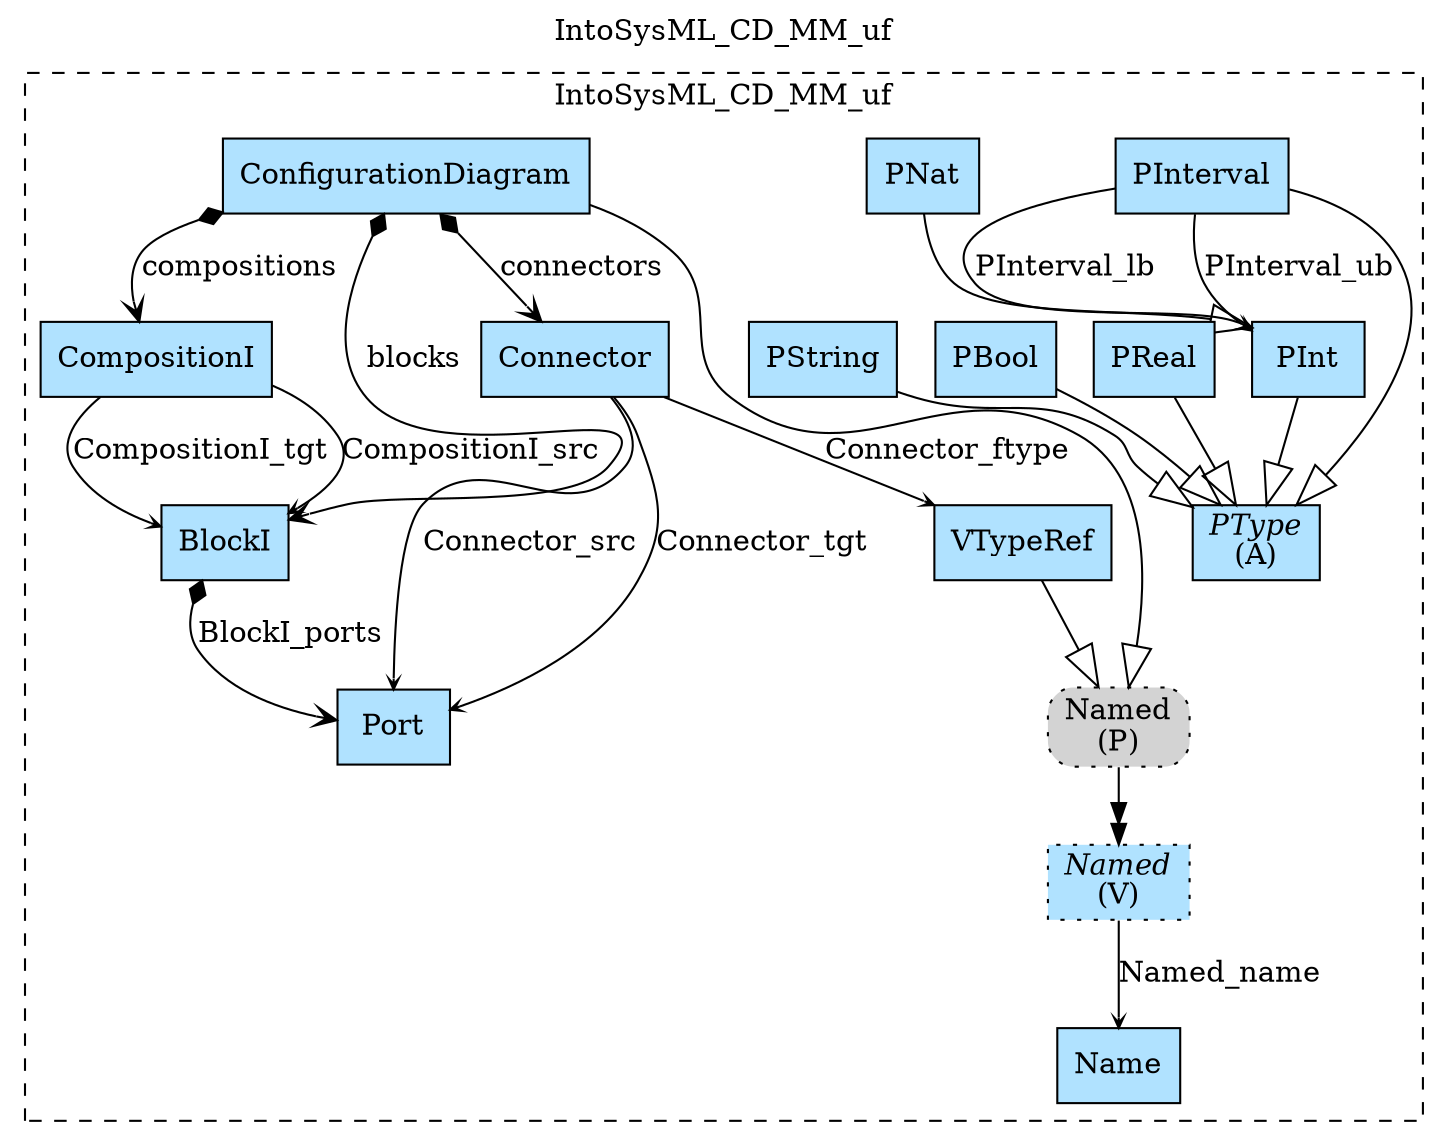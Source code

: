 digraph {graph[label=IntoSysML_CD_MM_uf,labelloc=tl,labelfontsize=12];
subgraph cluster_IntoSysML_CD_MM_uf{style=dashed;label=IntoSysML_CD_MM_uf;
"Named"[shape=record,fillcolor=lightskyblue1,style ="filled,dotted",label=<{<I>Named</I><br/>(V)}>];
"Name"[shape=record,fillcolor=lightskyblue1,style = filled,label="Name"];
"PNat"[shape=record,fillcolor=lightskyblue1,style = filled,label="PNat"];
"PReal"[shape=record,fillcolor=lightskyblue1,style = filled,label="PReal"];
"PBool"[shape=record,fillcolor=lightskyblue1,style = filled,label="PBool"];
"PString"[shape=record,fillcolor=lightskyblue1,style = filled,label="PString"];
"PType"[shape=record,fillcolor=lightskyblue1,style = filled,label=<{<I>PType</I><br/>(A)}>];
"PInterval"[shape=record,fillcolor=lightskyblue1,style = filled,label="PInterval"];
"PInt"[shape=record,fillcolor=lightskyblue1,style = filled,label="PInt"];
"ConfigurationDiagram"[shape=record,fillcolor=lightskyblue1,style = filled,label="ConfigurationDiagram"];
"Connector"[shape=record,fillcolor=lightskyblue1,style = filled,label="Connector"];
"Port"[shape=record,fillcolor=lightskyblue1,style = filled,label="Port"];
"CompositionI"[shape=record,fillcolor=lightskyblue1,style = filled,label="CompositionI"];
"BlockI"[shape=record,fillcolor=lightskyblue1,style = filled,label="BlockI"];
"VTypeRef"[shape=record,fillcolor=lightskyblue1,style = filled,label="VTypeRef"];
"PNamed"[shape=box,fillcolor=lightgray,style ="rounded,filled,dotted",label=<Named<br/>(P)>];

"Named"->"Name"[label="Named_name",arrowhead=vee,headlabel="",arrowsize=.5];
"PNat"->"PInt"[arrowhead=onormal,arrowsize=2.0];
"PInt"->"PType"[arrowhead=onormal,arrowsize=2.0];
"PInterval"->"PType"[arrowhead=onormal,arrowsize=2.0];
"PReal"->"PType"[arrowhead=onormal,arrowsize=2.0];
"PBool"->"PType"[arrowhead=onormal,arrowsize=2.0];
"PString"->"PType"[arrowhead=onormal,arrowsize=2.0];
"PInterval"->"PInt"[label="PInterval_lb",arrowhead=vee,headlabel="",arrowsize=.5];
"PInterval"->"PInt"[label="PInterval_ub",arrowhead=vee,headlabel="",arrowsize=.5];
"ConfigurationDiagram"->"PNamed"[arrowhead=onormal,arrowsize=2.0];
"ConfigurationDiagram"->"CompositionI"[label="compositions",arrowhead=vee,arrowtail=diamond,dir=both,headlabel=""];
"ConfigurationDiagram"->"BlockI"[label="blocks",arrowhead=vee,arrowtail=diamond,dir=both,headlabel=""];
"ConfigurationDiagram"->"Connector"[label="connectors",arrowhead=vee,arrowtail=diamond,dir=both,headlabel=""];
"Connector"->"Port"[label="Connector_src",arrowhead=vee,headlabel="",arrowsize=.5];
"Connector"->"Port"[label="Connector_tgt",arrowhead=vee,headlabel="",arrowsize=.5];
"Connector"->"VTypeRef"[label="Connector_ftype",arrowhead=vee,headlabel="",arrowsize=.5];
"BlockI"->"Port"[label="BlockI_ports",arrowhead=vee,arrowtail=diamond,dir=both,headlabel=""];
"CompositionI"->"BlockI"[label="CompositionI_src",arrowhead=vee,headlabel="",arrowsize=.5];
"CompositionI"->"BlockI"[label="CompositionI_tgt",arrowhead=vee,headlabel="",arrowsize=.5];
"VTypeRef"->"PNamed"[arrowhead=onormal,arrowsize=2.0];

}
"PNamed"->"Named"[arrowhead=normalnormal];
}